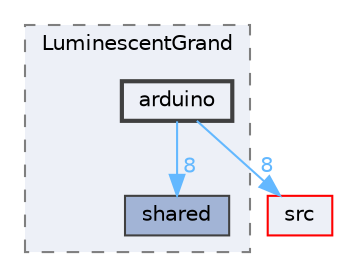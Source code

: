 digraph "/home/runner/work/FastLED/FastLED/examples/LuminescentGrand/arduino"
{
 // LATEX_PDF_SIZE
  bgcolor="transparent";
  edge [fontname=Helvetica,fontsize=10,labelfontname=Helvetica,labelfontsize=10];
  node [fontname=Helvetica,fontsize=10,shape=box,height=0.2,width=0.4];
  compound=true
  subgraph clusterdir_786f9dc3989cf40b3de9df2d18ba04d7 {
    graph [ bgcolor="#edf0f7", pencolor="grey50", label="LuminescentGrand", fontname=Helvetica,fontsize=10 style="filled,dashed", URL="dir_786f9dc3989cf40b3de9df2d18ba04d7.html",tooltip=""]
  dir_82c6f96b5a39b3aa6c2c41086d3f3d73 [label="shared", fillcolor="#a2b4d6", color="grey25", style="filled", URL="dir_82c6f96b5a39b3aa6c2c41086d3f3d73.html",tooltip=""];
  dir_7276da76aefd3f61ae33022be714ac97 [label="arduino", fillcolor="#edf0f7", color="grey25", style="filled,bold", URL="dir_7276da76aefd3f61ae33022be714ac97.html",tooltip=""];
  }
  dir_68267d1309a1af8e8297ef4c3efbcdba [label="src", fillcolor="#edf0f7", color="red", style="filled", URL="dir_68267d1309a1af8e8297ef4c3efbcdba.html",tooltip=""];
  dir_7276da76aefd3f61ae33022be714ac97->dir_68267d1309a1af8e8297ef4c3efbcdba [headlabel="8", labeldistance=1.5 headhref="dir_000006_000073.html" href="dir_000006_000073.html" color="steelblue1" fontcolor="steelblue1"];
  dir_7276da76aefd3f61ae33022be714ac97->dir_82c6f96b5a39b3aa6c2c41086d3f3d73 [headlabel="8", labeldistance=1.5 headhref="dir_000006_000071.html" href="dir_000006_000071.html" color="steelblue1" fontcolor="steelblue1"];
}
